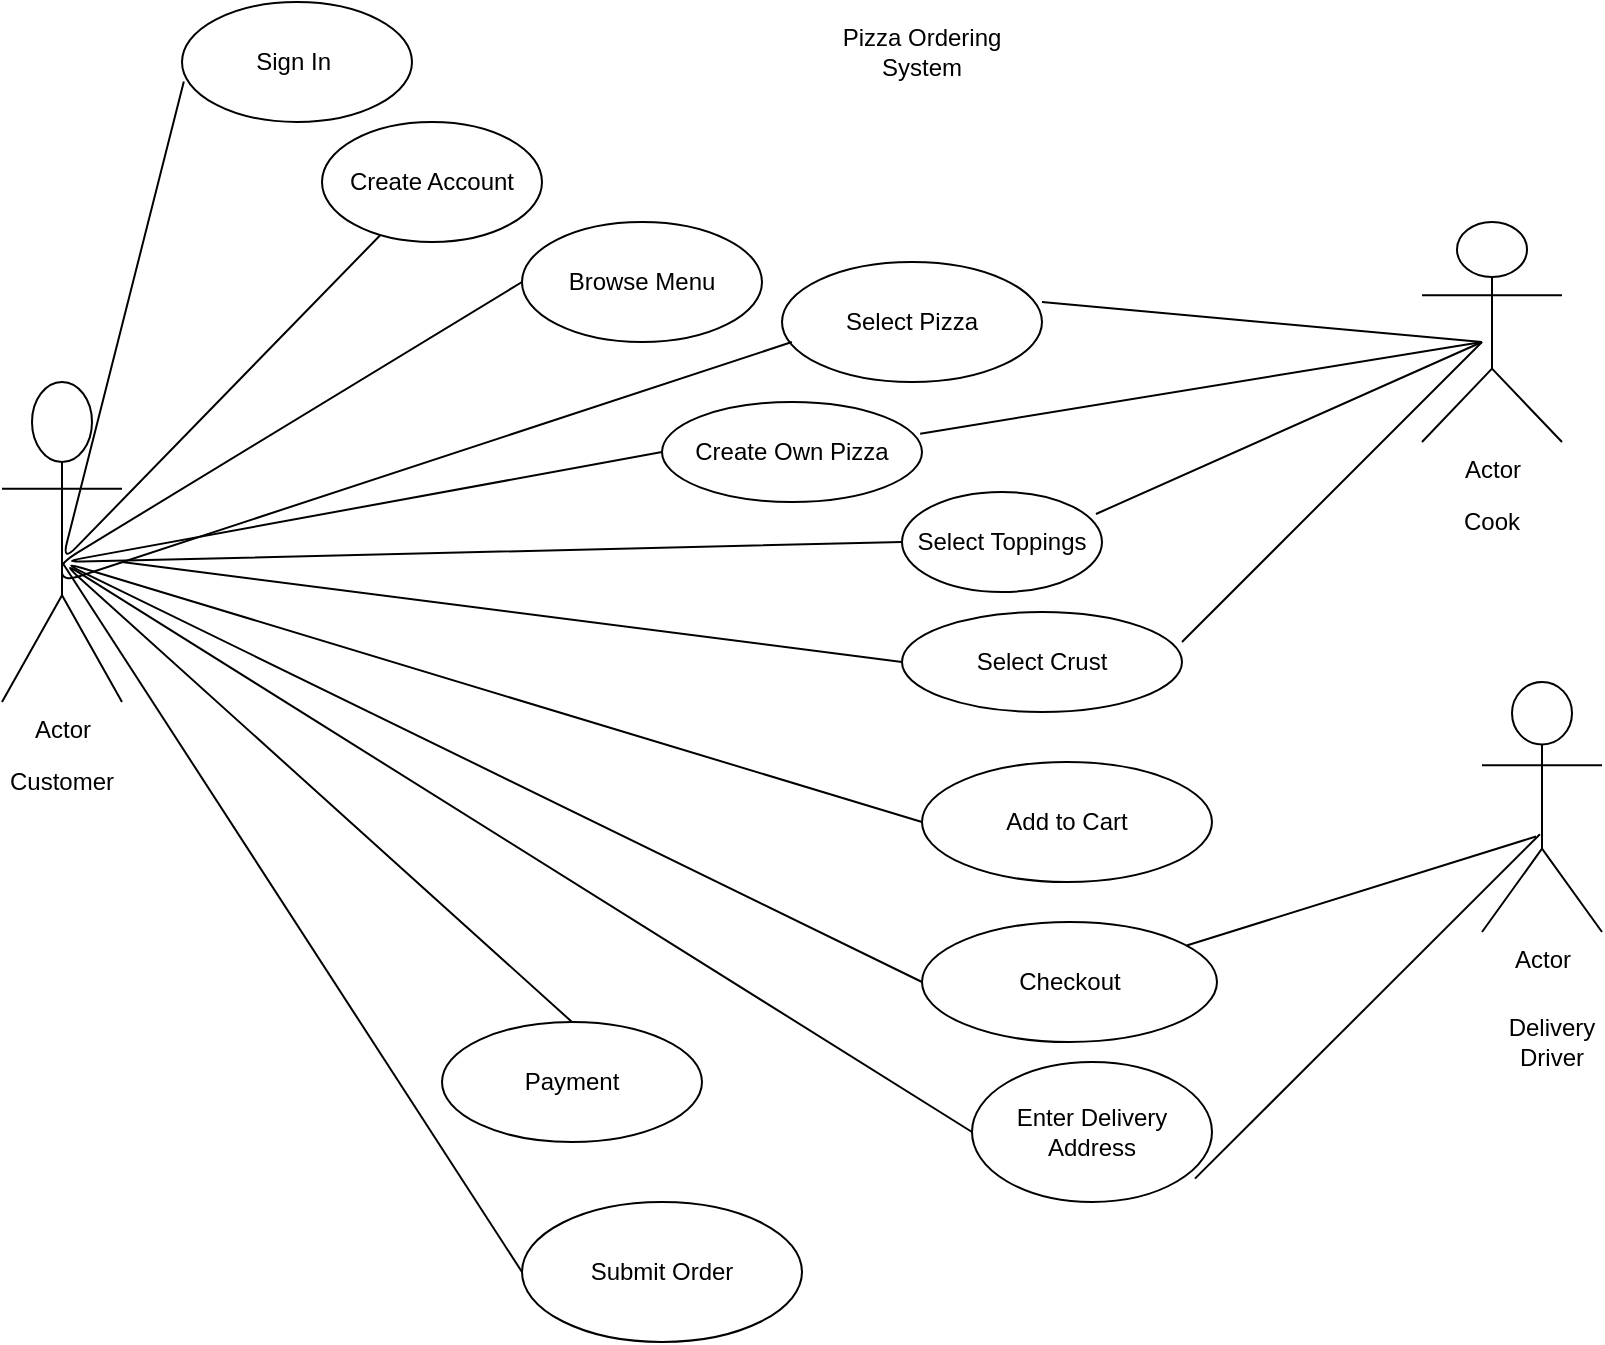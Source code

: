 <mxfile version="13.9.8" type="github">
  <diagram id="aPZn9u-TO7b_9oXJouzQ" name="Page-1">
    <mxGraphModel dx="868" dy="450" grid="1" gridSize="10" guides="1" tooltips="1" connect="1" arrows="1" fold="1" page="1" pageScale="1" pageWidth="850" pageHeight="1100" math="0" shadow="0">
      <root>
        <mxCell id="0" />
        <mxCell id="1" parent="0" />
        <mxCell id="ZkGkHLTBuWnTBVSwvzdj-1" value="Actor" style="shape=umlActor;verticalLabelPosition=bottom;verticalAlign=top;html=1;" vertex="1" parent="1">
          <mxGeometry x="10" y="220" width="60" height="160" as="geometry" />
        </mxCell>
        <mxCell id="ZkGkHLTBuWnTBVSwvzdj-2" value="Customer" style="text;html=1;strokeColor=none;fillColor=none;align=center;verticalAlign=middle;whiteSpace=wrap;rounded=0;" vertex="1" parent="1">
          <mxGeometry x="20" y="410" width="40" height="20" as="geometry" />
        </mxCell>
        <mxCell id="ZkGkHLTBuWnTBVSwvzdj-3" value="Sign In&amp;nbsp;" style="ellipse;whiteSpace=wrap;html=1;" vertex="1" parent="1">
          <mxGeometry x="100" y="30" width="115" height="60" as="geometry" />
        </mxCell>
        <mxCell id="ZkGkHLTBuWnTBVSwvzdj-4" value="Create Account" style="ellipse;whiteSpace=wrap;html=1;" vertex="1" parent="1">
          <mxGeometry x="170" y="90" width="110" height="60" as="geometry" />
        </mxCell>
        <mxCell id="ZkGkHLTBuWnTBVSwvzdj-5" value="" style="endArrow=none;html=1;entryX=0.008;entryY=0.663;entryDx=0;entryDy=0;entryPerimeter=0;" edge="1" parent="1" source="ZkGkHLTBuWnTBVSwvzdj-4" target="ZkGkHLTBuWnTBVSwvzdj-3">
          <mxGeometry width="50" height="50" relative="1" as="geometry">
            <mxPoint x="110" y="143" as="sourcePoint" />
            <mxPoint x="170" y="140" as="targetPoint" />
            <Array as="points">
              <mxPoint x="40" y="310" />
            </Array>
          </mxGeometry>
        </mxCell>
        <mxCell id="ZkGkHLTBuWnTBVSwvzdj-6" value="Browse Menu" style="ellipse;whiteSpace=wrap;html=1;" vertex="1" parent="1">
          <mxGeometry x="270" y="140" width="120" height="60" as="geometry" />
        </mxCell>
        <mxCell id="ZkGkHLTBuWnTBVSwvzdj-7" value="Select Pizza" style="ellipse;whiteSpace=wrap;html=1;" vertex="1" parent="1">
          <mxGeometry x="400" y="160" width="130" height="60" as="geometry" />
        </mxCell>
        <mxCell id="ZkGkHLTBuWnTBVSwvzdj-8" value="Create Own Pizza" style="ellipse;whiteSpace=wrap;html=1;" vertex="1" parent="1">
          <mxGeometry x="340" y="230" width="130" height="50" as="geometry" />
        </mxCell>
        <mxCell id="ZkGkHLTBuWnTBVSwvzdj-9" value="Select Toppings" style="ellipse;whiteSpace=wrap;html=1;" vertex="1" parent="1">
          <mxGeometry x="460" y="275" width="100" height="50" as="geometry" />
        </mxCell>
        <mxCell id="ZkGkHLTBuWnTBVSwvzdj-10" value="Add to Cart" style="ellipse;whiteSpace=wrap;html=1;" vertex="1" parent="1">
          <mxGeometry x="470" y="410" width="145" height="60" as="geometry" />
        </mxCell>
        <mxCell id="ZkGkHLTBuWnTBVSwvzdj-11" value="Checkout" style="ellipse;whiteSpace=wrap;html=1;" vertex="1" parent="1">
          <mxGeometry x="470" y="490" width="147.5" height="60" as="geometry" />
        </mxCell>
        <mxCell id="ZkGkHLTBuWnTBVSwvzdj-12" value="Enter Delivery Address" style="ellipse;whiteSpace=wrap;html=1;" vertex="1" parent="1">
          <mxGeometry x="495" y="560" width="120" height="70" as="geometry" />
        </mxCell>
        <mxCell id="ZkGkHLTBuWnTBVSwvzdj-13" value="Payment" style="ellipse;whiteSpace=wrap;html=1;" vertex="1" parent="1">
          <mxGeometry x="230" y="540" width="130" height="60" as="geometry" />
        </mxCell>
        <mxCell id="ZkGkHLTBuWnTBVSwvzdj-14" value="Submit Order" style="ellipse;whiteSpace=wrap;html=1;" vertex="1" parent="1">
          <mxGeometry x="270" y="630" width="140" height="70" as="geometry" />
        </mxCell>
        <mxCell id="ZkGkHLTBuWnTBVSwvzdj-15" value="" style="endArrow=none;html=1;entryX=0;entryY=0.5;entryDx=0;entryDy=0;exitX=0.038;exitY=0.667;exitDx=0;exitDy=0;exitPerimeter=0;" edge="1" parent="1" source="ZkGkHLTBuWnTBVSwvzdj-7" target="ZkGkHLTBuWnTBVSwvzdj-6">
          <mxGeometry width="50" height="50" relative="1" as="geometry">
            <mxPoint x="70" y="225" as="sourcePoint" />
            <mxPoint x="110" y="200" as="targetPoint" />
            <Array as="points">
              <mxPoint x="40" y="320" />
              <mxPoint x="40" y="310" />
            </Array>
          </mxGeometry>
        </mxCell>
        <mxCell id="ZkGkHLTBuWnTBVSwvzdj-16" value="" style="endArrow=none;html=1;entryX=0;entryY=0.5;entryDx=0;entryDy=0;exitX=0;exitY=0.5;exitDx=0;exitDy=0;" edge="1" parent="1" source="ZkGkHLTBuWnTBVSwvzdj-9" target="ZkGkHLTBuWnTBVSwvzdj-8">
          <mxGeometry width="50" height="50" relative="1" as="geometry">
            <mxPoint x="214.94" y="510.02" as="sourcePoint" />
            <mxPoint x="205" y="430" as="targetPoint" />
            <Array as="points">
              <mxPoint x="40" y="310" />
            </Array>
          </mxGeometry>
        </mxCell>
        <mxCell id="ZkGkHLTBuWnTBVSwvzdj-17" value="" style="endArrow=none;html=1;entryX=0;entryY=0.5;entryDx=0;entryDy=0;exitX=0;exitY=0.5;exitDx=0;exitDy=0;" edge="1" parent="1" source="ZkGkHLTBuWnTBVSwvzdj-11" target="ZkGkHLTBuWnTBVSwvzdj-10">
          <mxGeometry width="50" height="50" relative="1" as="geometry">
            <mxPoint x="240" y="650.02" as="sourcePoint" />
            <mxPoint x="230.06" y="570" as="targetPoint" />
            <Array as="points">
              <mxPoint x="40" y="310" />
            </Array>
          </mxGeometry>
        </mxCell>
        <mxCell id="ZkGkHLTBuWnTBVSwvzdj-20" value="" style="endArrow=none;html=1;entryX=0;entryY=0.5;entryDx=0;entryDy=0;exitX=0.5;exitY=0;exitDx=0;exitDy=0;" edge="1" parent="1" source="ZkGkHLTBuWnTBVSwvzdj-13" target="ZkGkHLTBuWnTBVSwvzdj-12">
          <mxGeometry width="50" height="50" relative="1" as="geometry">
            <mxPoint x="260" y="520" as="sourcePoint" />
            <mxPoint x="280" y="470" as="targetPoint" />
            <Array as="points">
              <mxPoint x="40" y="310" />
            </Array>
          </mxGeometry>
        </mxCell>
        <mxCell id="ZkGkHLTBuWnTBVSwvzdj-24" value="" style="endArrow=none;html=1;entryX=0;entryY=0.5;entryDx=0;entryDy=0;" edge="1" parent="1" target="ZkGkHLTBuWnTBVSwvzdj-14">
          <mxGeometry width="50" height="50" relative="1" as="geometry">
            <mxPoint x="40" y="310" as="sourcePoint" />
            <mxPoint x="240" y="790" as="targetPoint" />
          </mxGeometry>
        </mxCell>
        <mxCell id="ZkGkHLTBuWnTBVSwvzdj-25" value="Actor" style="shape=umlActor;verticalLabelPosition=bottom;verticalAlign=top;html=1;" vertex="1" parent="1">
          <mxGeometry x="750" y="370" width="60" height="125" as="geometry" />
        </mxCell>
        <mxCell id="ZkGkHLTBuWnTBVSwvzdj-26" value="Delivery Driver" style="text;html=1;strokeColor=none;fillColor=none;align=center;verticalAlign=middle;whiteSpace=wrap;rounded=0;" vertex="1" parent="1">
          <mxGeometry x="760" y="530" width="50" height="40" as="geometry" />
        </mxCell>
        <mxCell id="ZkGkHLTBuWnTBVSwvzdj-28" value="" style="endArrow=none;html=1;entryX=0.45;entryY=0.618;entryDx=0;entryDy=0;entryPerimeter=0;" edge="1" parent="1" source="ZkGkHLTBuWnTBVSwvzdj-11" target="ZkGkHLTBuWnTBVSwvzdj-25">
          <mxGeometry width="50" height="50" relative="1" as="geometry">
            <mxPoint x="520" y="490" as="sourcePoint" />
            <mxPoint x="650" y="650" as="targetPoint" />
            <Array as="points" />
          </mxGeometry>
        </mxCell>
        <mxCell id="ZkGkHLTBuWnTBVSwvzdj-29" value="" style="endArrow=none;html=1;exitX=0.929;exitY=0.833;exitDx=0;exitDy=0;exitPerimeter=0;entryX=0.483;entryY=0.609;entryDx=0;entryDy=0;entryPerimeter=0;" edge="1" parent="1" source="ZkGkHLTBuWnTBVSwvzdj-12" target="ZkGkHLTBuWnTBVSwvzdj-25">
          <mxGeometry width="50" height="50" relative="1" as="geometry">
            <mxPoint x="690" y="550" as="sourcePoint" />
            <mxPoint x="740" y="500" as="targetPoint" />
          </mxGeometry>
        </mxCell>
        <mxCell id="ZkGkHLTBuWnTBVSwvzdj-30" value="Actor" style="shape=umlActor;verticalLabelPosition=bottom;verticalAlign=top;html=1;" vertex="1" parent="1">
          <mxGeometry x="720" y="140" width="70" height="110" as="geometry" />
        </mxCell>
        <mxCell id="ZkGkHLTBuWnTBVSwvzdj-31" value="Cook" style="text;html=1;strokeColor=none;fillColor=none;align=center;verticalAlign=middle;whiteSpace=wrap;rounded=0;" vertex="1" parent="1">
          <mxGeometry x="735" y="280" width="40" height="20" as="geometry" />
        </mxCell>
        <mxCell id="ZkGkHLTBuWnTBVSwvzdj-32" value="Select Crust" style="ellipse;whiteSpace=wrap;html=1;" vertex="1" parent="1">
          <mxGeometry x="460" y="335" width="140" height="50" as="geometry" />
        </mxCell>
        <mxCell id="ZkGkHLTBuWnTBVSwvzdj-33" value="" style="endArrow=none;html=1;entryX=0;entryY=0.5;entryDx=0;entryDy=0;" edge="1" parent="1" target="ZkGkHLTBuWnTBVSwvzdj-32">
          <mxGeometry width="50" height="50" relative="1" as="geometry">
            <mxPoint x="70" y="310" as="sourcePoint" />
            <mxPoint x="450" y="310" as="targetPoint" />
          </mxGeometry>
        </mxCell>
        <mxCell id="ZkGkHLTBuWnTBVSwvzdj-34" value="" style="endArrow=none;html=1;exitX=1;exitY=0.333;exitDx=0;exitDy=0;exitPerimeter=0;" edge="1" parent="1" source="ZkGkHLTBuWnTBVSwvzdj-7">
          <mxGeometry width="50" height="50" relative="1" as="geometry">
            <mxPoint x="710" y="240" as="sourcePoint" />
            <mxPoint x="750" y="200" as="targetPoint" />
          </mxGeometry>
        </mxCell>
        <mxCell id="ZkGkHLTBuWnTBVSwvzdj-35" value="" style="endArrow=none;html=1;exitX=0.993;exitY=0.317;exitDx=0;exitDy=0;exitPerimeter=0;" edge="1" parent="1" source="ZkGkHLTBuWnTBVSwvzdj-8">
          <mxGeometry width="50" height="50" relative="1" as="geometry">
            <mxPoint x="700" y="250" as="sourcePoint" />
            <mxPoint x="750" y="200" as="targetPoint" />
          </mxGeometry>
        </mxCell>
        <mxCell id="ZkGkHLTBuWnTBVSwvzdj-36" value="" style="endArrow=none;html=1;exitX=0.97;exitY=0.22;exitDx=0;exitDy=0;exitPerimeter=0;" edge="1" parent="1" source="ZkGkHLTBuWnTBVSwvzdj-9">
          <mxGeometry width="50" height="50" relative="1" as="geometry">
            <mxPoint x="600" y="308" as="sourcePoint" />
            <mxPoint x="750" y="200" as="targetPoint" />
          </mxGeometry>
        </mxCell>
        <mxCell id="ZkGkHLTBuWnTBVSwvzdj-37" value="" style="endArrow=none;html=1;exitX=1;exitY=0.3;exitDx=0;exitDy=0;exitPerimeter=0;" edge="1" parent="1" source="ZkGkHLTBuWnTBVSwvzdj-32">
          <mxGeometry width="50" height="50" relative="1" as="geometry">
            <mxPoint x="600" y="330" as="sourcePoint" />
            <mxPoint x="750" y="200" as="targetPoint" />
          </mxGeometry>
        </mxCell>
        <mxCell id="ZkGkHLTBuWnTBVSwvzdj-40" value="Pizza Ordering System" style="text;html=1;strokeColor=none;fillColor=none;align=center;verticalAlign=middle;whiteSpace=wrap;rounded=0;" vertex="1" parent="1">
          <mxGeometry x="410" y="40" width="120" height="30" as="geometry" />
        </mxCell>
      </root>
    </mxGraphModel>
  </diagram>
</mxfile>
